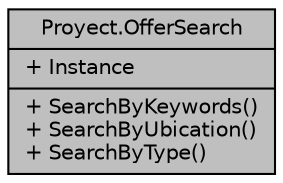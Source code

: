 digraph "Proyect.OfferSearch"
{
 // INTERACTIVE_SVG=YES
 // LATEX_PDF_SIZE
  edge [fontname="Helvetica",fontsize="10",labelfontname="Helvetica",labelfontsize="10"];
  node [fontname="Helvetica",fontsize="10",shape=record];
  Node1 [label="{Proyect.OfferSearch\n|+ Instance\l|+ SearchByKeywords()\l+ SearchByUbication()\l+ SearchByType()\l}",height=0.2,width=0.4,color="black", fillcolor="grey75", style="filled", fontcolor="black",tooltip="Clase que se encarga de buscar las ofertas por los distintos metodos establecidos (Por SRP)...."];
}
